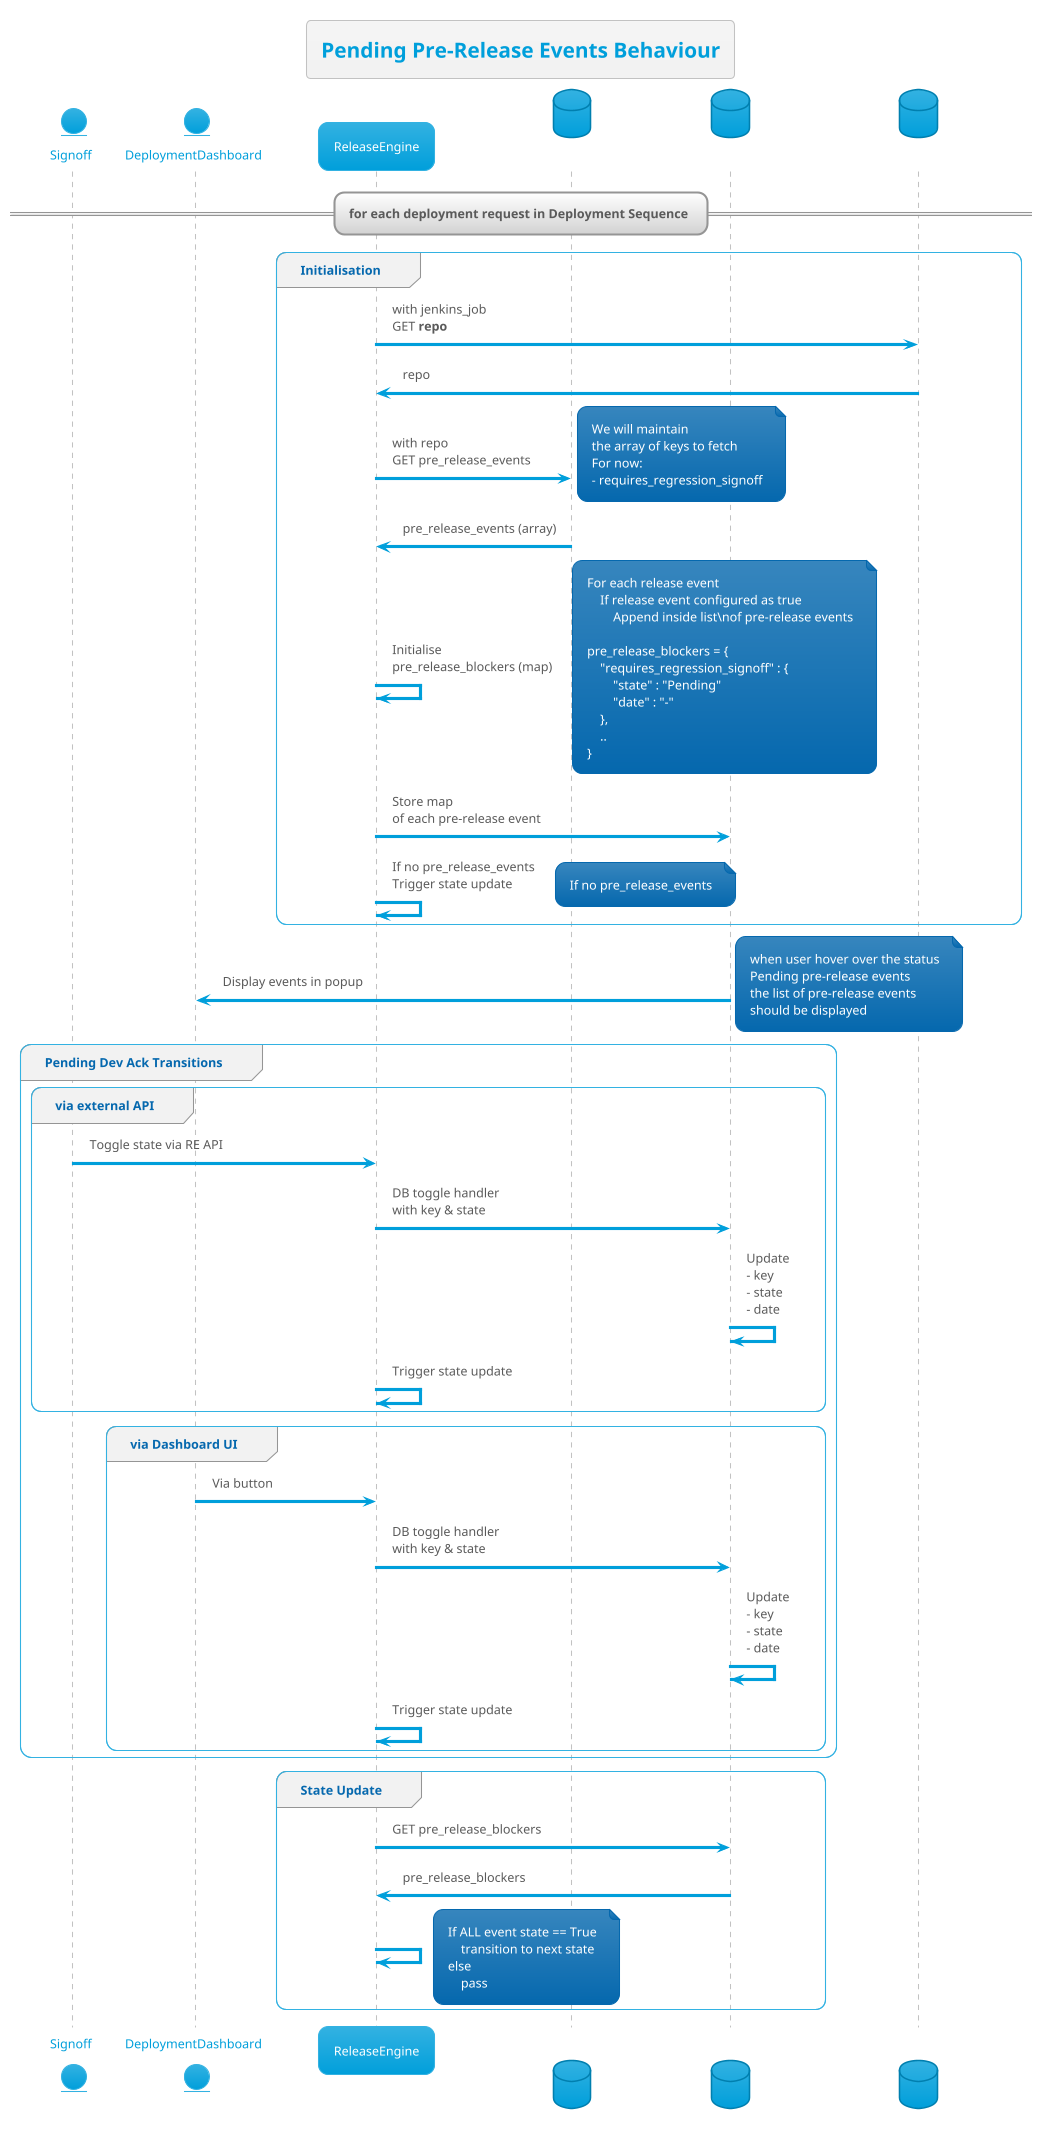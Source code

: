 @startuml
!theme bluegray
skinparam FooterFontColor black

entity Signoff as Signoff
entity DeploymentDashboard as DD
participant ReleaseEngine as RE
database gitlab_project_tab as gitDB
database deployment_request_tab as deploymentDB
database deployment_ack_config_tab as ackDB

title Pending Pre-Release Events Behaviour

== for each deployment request in Deployment Sequence ==
group Initialisation
    RE -> ackDB : with jenkins_job\nGET <b>repo
    ackDB -> RE : repo
    
    RE -> gitDB : with repo\nGET pre_release_events
    note right
        We will maintain 
        the array of keys to fetch
        For now:
        - requires_regression_signoff
    end note

    gitDB -> RE : pre_release_events (array)

    RE -> RE : Initialise\npre_release_blockers (map)
    note right
        For each release event
            If release event configured as true
                Append inside list\nof pre-release events
        
        pre_release_blockers = {
            "requires_regression_signoff" : {
                "state" : "Pending"
                "date" : "-"
            },
            ..
        }
    end note

    RE -> deploymentDB: Store map\nof each pre-release event

    RE -> RE : If no pre_release_events\nTrigger state update
    note right
        If no pre_release_events
    end note

end group

    deploymentDB -> DD : Display events in popup
    note right
        when user hover over the status
        Pending pre-release events
        the list of pre-release events 
        should be displayed
    end note


group Pending Dev Ack Transitions
    group via external API
        Signoff -> RE : Toggle state via RE API
        RE -> deploymentDB : DB toggle handler\nwith key & state
        deploymentDB -> deploymentDB : Update\n- key\n- state\n- date
        RE -> RE : Trigger state update
    end group
    group via Dashboard UI
        DD -> RE : Via button
        RE -> deploymentDB : DB toggle handler\nwith key & state
        deploymentDB -> deploymentDB : Update\n- key\n- state\n- date
        RE -> RE : Trigger state update
    end group
end group

group State Update
    RE -> deploymentDB : GET pre_release_blockers
    deploymentDB -> RE : pre_release_blockers

    RE -> RE
    note right
        If ALL event state == True
            transition to next state
        else
            pass
    end note
end group

' (*) --> [Enter State] Initialisation

' --> Get row's repo path
' --> [with repo path] Get config data for required events

@enduml